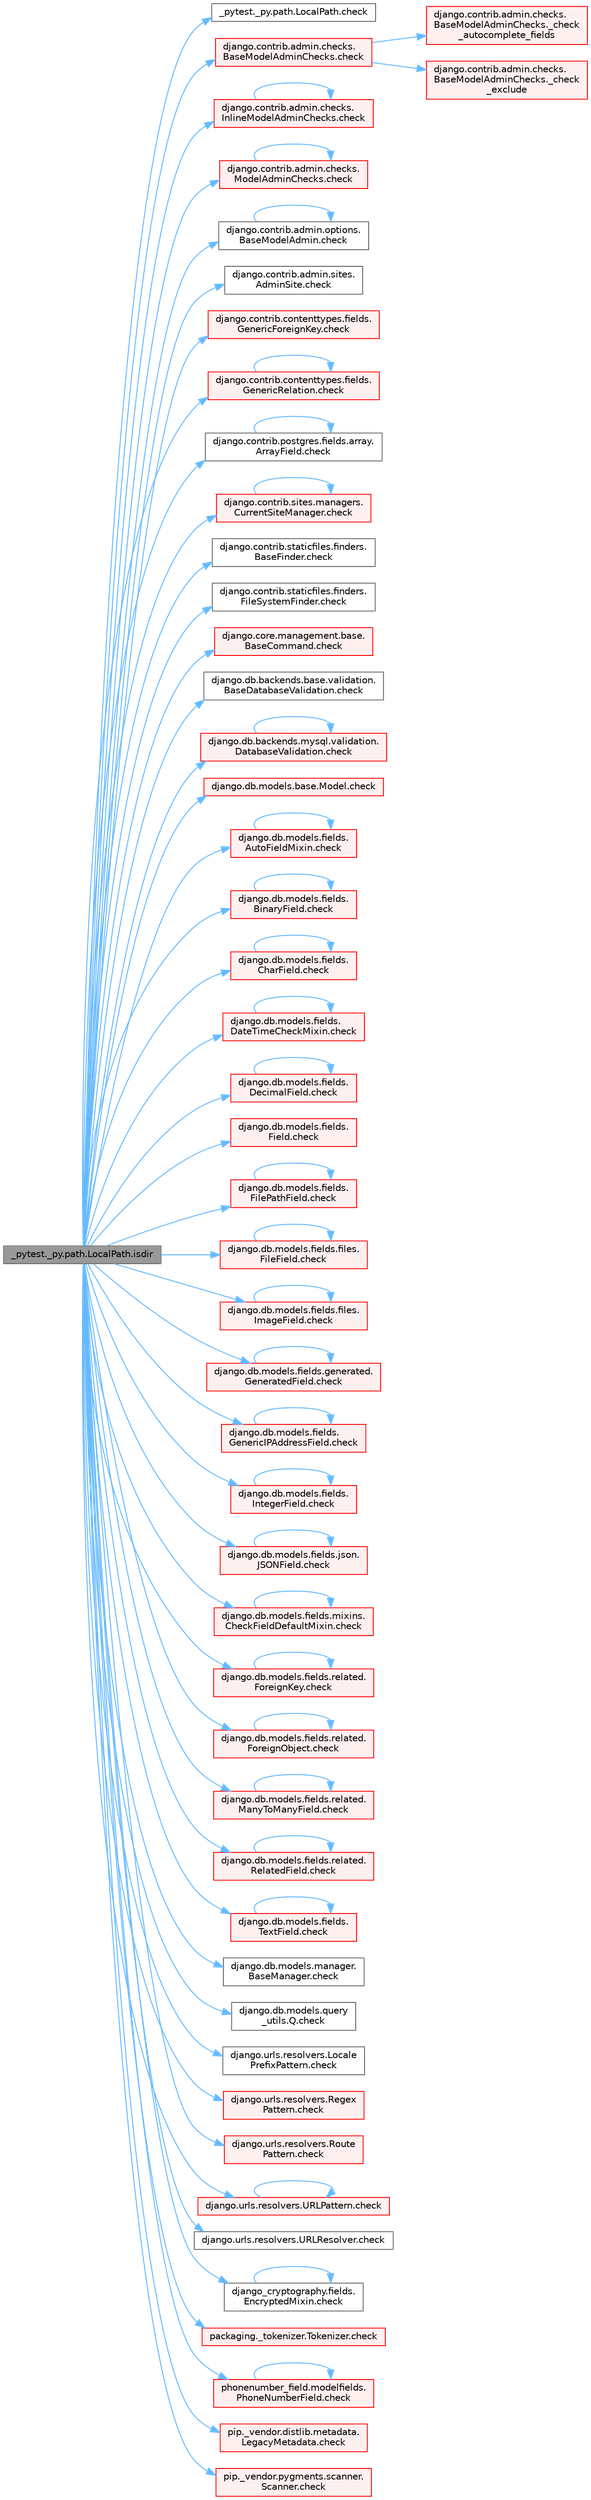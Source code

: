 digraph "_pytest._py.path.LocalPath.isdir"
{
 // LATEX_PDF_SIZE
  bgcolor="transparent";
  edge [fontname=Helvetica,fontsize=10,labelfontname=Helvetica,labelfontsize=10];
  node [fontname=Helvetica,fontsize=10,shape=box,height=0.2,width=0.4];
  rankdir="LR";
  Node1 [id="Node000001",label="_pytest._py.path.LocalPath.isdir",height=0.2,width=0.4,color="gray40", fillcolor="grey60", style="filled", fontcolor="black",tooltip=" "];
  Node1 -> Node2 [id="edge1_Node000001_Node000002",color="steelblue1",style="solid",tooltip=" "];
  Node2 [id="Node000002",label="_pytest._py.path.LocalPath.check",height=0.2,width=0.4,color="grey40", fillcolor="white", style="filled",URL="$class__pytest_1_1__py_1_1path_1_1_local_path.html#a4b987fb8998938ae4a5f4ed6aebf69ea",tooltip=" "];
  Node1 -> Node3 [id="edge2_Node000001_Node000003",color="steelblue1",style="solid",tooltip=" "];
  Node3 [id="Node000003",label="django.contrib.admin.checks.\lBaseModelAdminChecks.check",height=0.2,width=0.4,color="red", fillcolor="#FFF0F0", style="filled",URL="$classdjango_1_1contrib_1_1admin_1_1checks_1_1_base_model_admin_checks.html#a11595bf2b8d59e96fee553e518494d6d",tooltip=" "];
  Node3 -> Node4 [id="edge3_Node000003_Node000004",color="steelblue1",style="solid",tooltip=" "];
  Node4 [id="Node000004",label="django.contrib.admin.checks.\lBaseModelAdminChecks._check\l_autocomplete_fields",height=0.2,width=0.4,color="red", fillcolor="#FFF0F0", style="filled",URL="$classdjango_1_1contrib_1_1admin_1_1checks_1_1_base_model_admin_checks.html#aae28443fe76f9522cb186eb52a0535f4",tooltip=" "];
  Node3 -> Node8 [id="edge4_Node000003_Node000008",color="steelblue1",style="solid",tooltip=" "];
  Node8 [id="Node000008",label="django.contrib.admin.checks.\lBaseModelAdminChecks._check\l_exclude",height=0.2,width=0.4,color="red", fillcolor="#FFF0F0", style="filled",URL="$classdjango_1_1contrib_1_1admin_1_1checks_1_1_base_model_admin_checks.html#a7e568228221b7c8b6060525c1ffd5752",tooltip=" "];
  Node1 -> Node36 [id="edge5_Node000001_Node000036",color="steelblue1",style="solid",tooltip=" "];
  Node36 [id="Node000036",label="django.contrib.admin.checks.\lInlineModelAdminChecks.check",height=0.2,width=0.4,color="red", fillcolor="#FFF0F0", style="filled",URL="$classdjango_1_1contrib_1_1admin_1_1checks_1_1_inline_model_admin_checks.html#acdf096659f73e5facb970e774e61f7cc",tooltip=" "];
  Node36 -> Node36 [id="edge6_Node000036_Node000036",color="steelblue1",style="solid",tooltip=" "];
  Node1 -> Node45 [id="edge7_Node000001_Node000045",color="steelblue1",style="solid",tooltip=" "];
  Node45 [id="Node000045",label="django.contrib.admin.checks.\lModelAdminChecks.check",height=0.2,width=0.4,color="red", fillcolor="#FFF0F0", style="filled",URL="$classdjango_1_1contrib_1_1admin_1_1checks_1_1_model_admin_checks.html#afedbd9df38a2915eb0a5a9cea0731bc3",tooltip=" "];
  Node45 -> Node45 [id="edge8_Node000045_Node000045",color="steelblue1",style="solid",tooltip=" "];
  Node1 -> Node65 [id="edge9_Node000001_Node000065",color="steelblue1",style="solid",tooltip=" "];
  Node65 [id="Node000065",label="django.contrib.admin.options.\lBaseModelAdmin.check",height=0.2,width=0.4,color="grey40", fillcolor="white", style="filled",URL="$classdjango_1_1contrib_1_1admin_1_1options_1_1_base_model_admin.html#af32f399c528a3e552e7518976cc41a5b",tooltip=" "];
  Node65 -> Node65 [id="edge10_Node000065_Node000065",color="steelblue1",style="solid",tooltip=" "];
  Node1 -> Node66 [id="edge11_Node000001_Node000066",color="steelblue1",style="solid",tooltip=" "];
  Node66 [id="Node000066",label="django.contrib.admin.sites.\lAdminSite.check",height=0.2,width=0.4,color="grey40", fillcolor="white", style="filled",URL="$classdjango_1_1contrib_1_1admin_1_1sites_1_1_admin_site.html#aefedadd8ec4a978001a8182443f0a75e",tooltip=" "];
  Node1 -> Node67 [id="edge12_Node000001_Node000067",color="steelblue1",style="solid",tooltip=" "];
  Node67 [id="Node000067",label="django.contrib.contenttypes.fields.\lGenericForeignKey.check",height=0.2,width=0.4,color="red", fillcolor="#FFF0F0", style="filled",URL="$classdjango_1_1contrib_1_1contenttypes_1_1fields_1_1_generic_foreign_key.html#a825d4540a94bc23ef0ce2a03f4ddb7fc",tooltip=" "];
  Node1 -> Node780 [id="edge13_Node000001_Node000780",color="steelblue1",style="solid",tooltip=" "];
  Node780 [id="Node000780",label="django.contrib.contenttypes.fields.\lGenericRelation.check",height=0.2,width=0.4,color="red", fillcolor="#FFF0F0", style="filled",URL="$classdjango_1_1contrib_1_1contenttypes_1_1fields_1_1_generic_relation.html#a45d009ec3d4930825210c7ec1bc16cac",tooltip=" "];
  Node780 -> Node780 [id="edge14_Node000780_Node000780",color="steelblue1",style="solid",tooltip=" "];
  Node1 -> Node784 [id="edge15_Node000001_Node000784",color="steelblue1",style="solid",tooltip=" "];
  Node784 [id="Node000784",label="django.contrib.postgres.fields.array.\lArrayField.check",height=0.2,width=0.4,color="grey40", fillcolor="white", style="filled",URL="$classdjango_1_1contrib_1_1postgres_1_1fields_1_1array_1_1_array_field.html#a3bfc183c9c8aad5ba35799fd720e9105",tooltip=" "];
  Node784 -> Node784 [id="edge16_Node000784_Node000784",color="steelblue1",style="solid",tooltip=" "];
  Node1 -> Node785 [id="edge17_Node000001_Node000785",color="steelblue1",style="solid",tooltip=" "];
  Node785 [id="Node000785",label="django.contrib.sites.managers.\lCurrentSiteManager.check",height=0.2,width=0.4,color="red", fillcolor="#FFF0F0", style="filled",URL="$classdjango_1_1contrib_1_1sites_1_1managers_1_1_current_site_manager.html#a24104e33647bb4f4a78f9a3b6f815248",tooltip=" "];
  Node785 -> Node785 [id="edge18_Node000785_Node000785",color="steelblue1",style="solid",tooltip=" "];
  Node1 -> Node1474 [id="edge19_Node000001_Node001474",color="steelblue1",style="solid",tooltip=" "];
  Node1474 [id="Node001474",label="django.contrib.staticfiles.finders.\lBaseFinder.check",height=0.2,width=0.4,color="grey40", fillcolor="white", style="filled",URL="$classdjango_1_1contrib_1_1staticfiles_1_1finders_1_1_base_finder.html#ab92c4f7950eea18b75fdb93463b0d29d",tooltip=" "];
  Node1 -> Node1475 [id="edge20_Node000001_Node001475",color="steelblue1",style="solid",tooltip=" "];
  Node1475 [id="Node001475",label="django.contrib.staticfiles.finders.\lFileSystemFinder.check",height=0.2,width=0.4,color="grey40", fillcolor="white", style="filled",URL="$classdjango_1_1contrib_1_1staticfiles_1_1finders_1_1_file_system_finder.html#a709eac9ec46c5e67a0ba159b658dc15a",tooltip=" "];
  Node1 -> Node1476 [id="edge21_Node000001_Node001476",color="steelblue1",style="solid",tooltip=" "];
  Node1476 [id="Node001476",label="django.core.management.base.\lBaseCommand.check",height=0.2,width=0.4,color="red", fillcolor="#FFF0F0", style="filled",URL="$classdjango_1_1core_1_1management_1_1base_1_1_base_command.html#a0ff1b562b3f6e68600b828fce3cf09b6",tooltip=" "];
  Node1 -> Node1477 [id="edge22_Node000001_Node001477",color="steelblue1",style="solid",tooltip=" "];
  Node1477 [id="Node001477",label="django.db.backends.base.validation.\lBaseDatabaseValidation.check",height=0.2,width=0.4,color="grey40", fillcolor="white", style="filled",URL="$classdjango_1_1db_1_1backends_1_1base_1_1validation_1_1_base_database_validation.html#aba603612877c7a309dad634f434bf751",tooltip=" "];
  Node1 -> Node1478 [id="edge23_Node000001_Node001478",color="steelblue1",style="solid",tooltip=" "];
  Node1478 [id="Node001478",label="django.db.backends.mysql.validation.\lDatabaseValidation.check",height=0.2,width=0.4,color="red", fillcolor="#FFF0F0", style="filled",URL="$classdjango_1_1db_1_1backends_1_1mysql_1_1validation_1_1_database_validation.html#ae97ac90b3d18457f080c5eb1c0412d88",tooltip=" "];
  Node1478 -> Node1478 [id="edge24_Node001478_Node001478",color="steelblue1",style="solid",tooltip=" "];
  Node1 -> Node1480 [id="edge25_Node000001_Node001480",color="steelblue1",style="solid",tooltip=" "];
  Node1480 [id="Node001480",label="django.db.models.base.Model.check",height=0.2,width=0.4,color="red", fillcolor="#FFF0F0", style="filled",URL="$classdjango_1_1db_1_1models_1_1base_1_1_model.html#ab2d7ad77a925236e80619ead6c3d7f4b",tooltip=" "];
  Node1 -> Node1500 [id="edge26_Node000001_Node001500",color="steelblue1",style="solid",tooltip=" "];
  Node1500 [id="Node001500",label="django.db.models.fields.\lAutoFieldMixin.check",height=0.2,width=0.4,color="red", fillcolor="#FFF0F0", style="filled",URL="$classdjango_1_1db_1_1models_1_1fields_1_1_auto_field_mixin.html#a85eb07224cb0ac2d36fbd60bca546bef",tooltip=" "];
  Node1500 -> Node1500 [id="edge27_Node001500_Node001500",color="steelblue1",style="solid",tooltip=" "];
  Node1 -> Node1503 [id="edge28_Node000001_Node001503",color="steelblue1",style="solid",tooltip=" "];
  Node1503 [id="Node001503",label="django.db.models.fields.\lBinaryField.check",height=0.2,width=0.4,color="red", fillcolor="#FFF0F0", style="filled",URL="$classdjango_1_1db_1_1models_1_1fields_1_1_binary_field.html#a51c981fa6aa2a2e1d4efcfa766673646",tooltip=" "];
  Node1503 -> Node1503 [id="edge29_Node001503_Node001503",color="steelblue1",style="solid",tooltip=" "];
  Node1 -> Node1505 [id="edge30_Node000001_Node001505",color="steelblue1",style="solid",tooltip=" "];
  Node1505 [id="Node001505",label="django.db.models.fields.\lCharField.check",height=0.2,width=0.4,color="red", fillcolor="#FFF0F0", style="filled",URL="$classdjango_1_1db_1_1models_1_1fields_1_1_char_field.html#a0eb18a4df8ce40930eb724339c6441b0",tooltip=" "];
  Node1505 -> Node1505 [id="edge31_Node001505_Node001505",color="steelblue1",style="solid",tooltip=" "];
  Node1 -> Node1509 [id="edge32_Node000001_Node001509",color="steelblue1",style="solid",tooltip=" "];
  Node1509 [id="Node001509",label="django.db.models.fields.\lDateTimeCheckMixin.check",height=0.2,width=0.4,color="red", fillcolor="#FFF0F0", style="filled",URL="$classdjango_1_1db_1_1models_1_1fields_1_1_date_time_check_mixin.html#ab7287b8bf80b28f6f50dec25d9a67a3a",tooltip=" "];
  Node1509 -> Node1509 [id="edge33_Node001509_Node001509",color="steelblue1",style="solid",tooltip=" "];
  Node1 -> Node1519 [id="edge34_Node000001_Node001519",color="steelblue1",style="solid",tooltip=" "];
  Node1519 [id="Node001519",label="django.db.models.fields.\lDecimalField.check",height=0.2,width=0.4,color="red", fillcolor="#FFF0F0", style="filled",URL="$classdjango_1_1db_1_1models_1_1fields_1_1_decimal_field.html#ab3ffc1695661a8734c24c28af00b6069",tooltip=" "];
  Node1519 -> Node1519 [id="edge35_Node001519_Node001519",color="steelblue1",style="solid",tooltip=" "];
  Node1 -> Node1523 [id="edge36_Node000001_Node001523",color="steelblue1",style="solid",tooltip=" "];
  Node1523 [id="Node001523",label="django.db.models.fields.\lField.check",height=0.2,width=0.4,color="red", fillcolor="#FFF0F0", style="filled",URL="$classdjango_1_1db_1_1models_1_1fields_1_1_field.html#ad2ebd34e73f0b1ff16ba6b6f155633ac",tooltip=" "];
  Node1 -> Node1550 [id="edge37_Node000001_Node001550",color="steelblue1",style="solid",tooltip=" "];
  Node1550 [id="Node001550",label="django.db.models.fields.\lFilePathField.check",height=0.2,width=0.4,color="red", fillcolor="#FFF0F0", style="filled",URL="$classdjango_1_1db_1_1models_1_1fields_1_1_file_path_field.html#acc2e0785469b1e3140219b0c9a195afb",tooltip=" "];
  Node1550 -> Node1550 [id="edge38_Node001550_Node001550",color="steelblue1",style="solid",tooltip=" "];
  Node1 -> Node1552 [id="edge39_Node000001_Node001552",color="steelblue1",style="solid",tooltip=" "];
  Node1552 [id="Node001552",label="django.db.models.fields.files.\lFileField.check",height=0.2,width=0.4,color="red", fillcolor="#FFF0F0", style="filled",URL="$classdjango_1_1db_1_1models_1_1fields_1_1files_1_1_file_field.html#a8922e0bff68bd802386352a5fccd8a85",tooltip=" "];
  Node1552 -> Node1552 [id="edge40_Node001552_Node001552",color="steelblue1",style="solid",tooltip=" "];
  Node1 -> Node1554 [id="edge41_Node000001_Node001554",color="steelblue1",style="solid",tooltip=" "];
  Node1554 [id="Node001554",label="django.db.models.fields.files.\lImageField.check",height=0.2,width=0.4,color="red", fillcolor="#FFF0F0", style="filled",URL="$classdjango_1_1db_1_1models_1_1fields_1_1files_1_1_image_field.html#a6e057f35358dcae72cbc468e58477f82",tooltip=" "];
  Node1554 -> Node1554 [id="edge42_Node001554_Node001554",color="steelblue1",style="solid",tooltip=" "];
  Node1 -> Node1556 [id="edge43_Node000001_Node001556",color="steelblue1",style="solid",tooltip=" "];
  Node1556 [id="Node001556",label="django.db.models.fields.generated.\lGeneratedField.check",height=0.2,width=0.4,color="red", fillcolor="#FFF0F0", style="filled",URL="$classdjango_1_1db_1_1models_1_1fields_1_1generated_1_1_generated_field.html#a17dcd0f6d6580cb5f6417d8730312ad6",tooltip=" "];
  Node1556 -> Node1556 [id="edge44_Node001556_Node001556",color="steelblue1",style="solid",tooltip=" "];
  Node1 -> Node1563 [id="edge45_Node000001_Node001563",color="steelblue1",style="solid",tooltip=" "];
  Node1563 [id="Node001563",label="django.db.models.fields.\lGenericIPAddressField.check",height=0.2,width=0.4,color="red", fillcolor="#FFF0F0", style="filled",URL="$classdjango_1_1db_1_1models_1_1fields_1_1_generic_i_p_address_field.html#af73879f6f7868b661fe27d031849cbfb",tooltip=" "];
  Node1563 -> Node1563 [id="edge46_Node001563_Node001563",color="steelblue1",style="solid",tooltip=" "];
  Node1 -> Node1565 [id="edge47_Node000001_Node001565",color="steelblue1",style="solid",tooltip=" "];
  Node1565 [id="Node001565",label="django.db.models.fields.\lIntegerField.check",height=0.2,width=0.4,color="red", fillcolor="#FFF0F0", style="filled",URL="$classdjango_1_1db_1_1models_1_1fields_1_1_integer_field.html#a5e5ba3fdfa77ed60312a7d653c18646c",tooltip=" "];
  Node1565 -> Node1565 [id="edge48_Node001565_Node001565",color="steelblue1",style="solid",tooltip=" "];
  Node1 -> Node1567 [id="edge49_Node000001_Node001567",color="steelblue1",style="solid",tooltip=" "];
  Node1567 [id="Node001567",label="django.db.models.fields.json.\lJSONField.check",height=0.2,width=0.4,color="red", fillcolor="#FFF0F0", style="filled",URL="$classdjango_1_1db_1_1models_1_1fields_1_1json_1_1_j_s_o_n_field.html#a3e212f8702c9959a9043f962509472b4",tooltip=" "];
  Node1567 -> Node1567 [id="edge50_Node001567_Node001567",color="steelblue1",style="solid",tooltip=" "];
  Node1 -> Node1568 [id="edge51_Node000001_Node001568",color="steelblue1",style="solid",tooltip=" "];
  Node1568 [id="Node001568",label="django.db.models.fields.mixins.\lCheckFieldDefaultMixin.check",height=0.2,width=0.4,color="red", fillcolor="#FFF0F0", style="filled",URL="$classdjango_1_1db_1_1models_1_1fields_1_1mixins_1_1_check_field_default_mixin.html#a60e678d87f918980b2665c9586ac6e30",tooltip=" "];
  Node1568 -> Node1568 [id="edge52_Node001568_Node001568",color="steelblue1",style="solid",tooltip=" "];
  Node1 -> Node1570 [id="edge53_Node000001_Node001570",color="steelblue1",style="solid",tooltip=" "];
  Node1570 [id="Node001570",label="django.db.models.fields.related.\lForeignKey.check",height=0.2,width=0.4,color="red", fillcolor="#FFF0F0", style="filled",URL="$classdjango_1_1db_1_1models_1_1fields_1_1related_1_1_foreign_key.html#a4f1f9779dfed8a2ecc2ef8e7c763ac2e",tooltip=" "];
  Node1570 -> Node1570 [id="edge54_Node001570_Node001570",color="steelblue1",style="solid",tooltip=" "];
  Node1 -> Node1576 [id="edge55_Node000001_Node001576",color="steelblue1",style="solid",tooltip=" "];
  Node1576 [id="Node001576",label="django.db.models.fields.related.\lForeignObject.check",height=0.2,width=0.4,color="red", fillcolor="#FFF0F0", style="filled",URL="$classdjango_1_1db_1_1models_1_1fields_1_1related_1_1_foreign_object.html#a3f86b34db6a0c837940fd06a738f8874",tooltip=" "];
  Node1576 -> Node1576 [id="edge56_Node001576_Node001576",color="steelblue1",style="solid",tooltip=" "];
  Node1 -> Node1584 [id="edge57_Node000001_Node001584",color="steelblue1",style="solid",tooltip=" "];
  Node1584 [id="Node001584",label="django.db.models.fields.related.\lManyToManyField.check",height=0.2,width=0.4,color="red", fillcolor="#FFF0F0", style="filled",URL="$classdjango_1_1db_1_1models_1_1fields_1_1related_1_1_many_to_many_field.html#a27fb55abc0248b438349aaff84762a70",tooltip=" "];
  Node1584 -> Node1584 [id="edge58_Node001584_Node001584",color="steelblue1",style="solid",tooltip=" "];
  Node1 -> Node1588 [id="edge59_Node000001_Node001588",color="steelblue1",style="solid",tooltip=" "];
  Node1588 [id="Node001588",label="django.db.models.fields.related.\lRelatedField.check",height=0.2,width=0.4,color="red", fillcolor="#FFF0F0", style="filled",URL="$classdjango_1_1db_1_1models_1_1fields_1_1related_1_1_related_field.html#a0a6b770cf843d11a02a7eb2ed80bc434",tooltip=" "];
  Node1588 -> Node1588 [id="edge60_Node001588_Node001588",color="steelblue1",style="solid",tooltip=" "];
  Node1 -> Node1595 [id="edge61_Node000001_Node001595",color="steelblue1",style="solid",tooltip=" "];
  Node1595 [id="Node001595",label="django.db.models.fields.\lTextField.check",height=0.2,width=0.4,color="red", fillcolor="#FFF0F0", style="filled",URL="$classdjango_1_1db_1_1models_1_1fields_1_1_text_field.html#abe02a845bc6d9a80ecb48a81aa75eab2",tooltip=" "];
  Node1595 -> Node1595 [id="edge62_Node001595_Node001595",color="steelblue1",style="solid",tooltip=" "];
  Node1 -> Node1596 [id="edge63_Node000001_Node001596",color="steelblue1",style="solid",tooltip=" "];
  Node1596 [id="Node001596",label="django.db.models.manager.\lBaseManager.check",height=0.2,width=0.4,color="grey40", fillcolor="white", style="filled",URL="$classdjango_1_1db_1_1models_1_1manager_1_1_base_manager.html#a75e1657d2a4fa327ea1abadb6fd8fecc",tooltip=" "];
  Node1 -> Node1597 [id="edge64_Node000001_Node001597",color="steelblue1",style="solid",tooltip=" "];
  Node1597 [id="Node001597",label="django.db.models.query\l_utils.Q.check",height=0.2,width=0.4,color="grey40", fillcolor="white", style="filled",URL="$classdjango_1_1db_1_1models_1_1query__utils_1_1_q.html#a4636baa2ce17e41774ff3dbc101b8282",tooltip=" "];
  Node1 -> Node1598 [id="edge65_Node000001_Node001598",color="steelblue1",style="solid",tooltip=" "];
  Node1598 [id="Node001598",label="django.urls.resolvers.Locale\lPrefixPattern.check",height=0.2,width=0.4,color="grey40", fillcolor="white", style="filled",URL="$classdjango_1_1urls_1_1resolvers_1_1_locale_prefix_pattern.html#a06418738c03259aa6002067b414f0a88",tooltip=" "];
  Node1 -> Node1599 [id="edge66_Node000001_Node001599",color="steelblue1",style="solid",tooltip=" "];
  Node1599 [id="Node001599",label="django.urls.resolvers.Regex\lPattern.check",height=0.2,width=0.4,color="red", fillcolor="#FFF0F0", style="filled",URL="$classdjango_1_1urls_1_1resolvers_1_1_regex_pattern.html#a4fb074a83e87154e285b43ad16965c9d",tooltip=" "];
  Node1 -> Node2291 [id="edge67_Node000001_Node002291",color="steelblue1",style="solid",tooltip=" "];
  Node2291 [id="Node002291",label="django.urls.resolvers.Route\lPattern.check",height=0.2,width=0.4,color="red", fillcolor="#FFF0F0", style="filled",URL="$classdjango_1_1urls_1_1resolvers_1_1_route_pattern.html#a4445d301d14d0624b8cba76ba19cdc4b",tooltip=" "];
  Node1 -> Node2304 [id="edge68_Node000001_Node002304",color="steelblue1",style="solid",tooltip=" "];
  Node2304 [id="Node002304",label="django.urls.resolvers.URLPattern.check",height=0.2,width=0.4,color="red", fillcolor="#FFF0F0", style="filled",URL="$classdjango_1_1urls_1_1resolvers_1_1_u_r_l_pattern.html#a4d4705923e8b068322a7a15f12eaf4aa",tooltip=" "];
  Node2304 -> Node2304 [id="edge69_Node002304_Node002304",color="steelblue1",style="solid",tooltip=" "];
  Node1 -> Node2307 [id="edge70_Node000001_Node002307",color="steelblue1",style="solid",tooltip=" "];
  Node2307 [id="Node002307",label="django.urls.resolvers.URLResolver.check",height=0.2,width=0.4,color="grey40", fillcolor="white", style="filled",URL="$classdjango_1_1urls_1_1resolvers_1_1_u_r_l_resolver.html#ab0c33dbdff04531eb2b71f1115269b0f",tooltip=" "];
  Node1 -> Node2308 [id="edge71_Node000001_Node002308",color="steelblue1",style="solid",tooltip=" "];
  Node2308 [id="Node002308",label="django_cryptography.fields.\lEncryptedMixin.check",height=0.2,width=0.4,color="grey40", fillcolor="white", style="filled",URL="$classdjango__cryptography_1_1fields_1_1_encrypted_mixin.html#a219e223264de8166159246d82955b0c9",tooltip=" "];
  Node2308 -> Node2308 [id="edge72_Node002308_Node002308",color="steelblue1",style="solid",tooltip=" "];
  Node1 -> Node2309 [id="edge73_Node000001_Node002309",color="steelblue1",style="solid",tooltip=" "];
  Node2309 [id="Node002309",label="packaging._tokenizer.Tokenizer.check",height=0.2,width=0.4,color="red", fillcolor="#FFF0F0", style="filled",URL="$classpackaging_1_1__tokenizer_1_1_tokenizer.html#a6c4529c0615ee80330bf28db87789ab6",tooltip=" "];
  Node1 -> Node2310 [id="edge74_Node000001_Node002310",color="steelblue1",style="solid",tooltip=" "];
  Node2310 [id="Node002310",label="phonenumber_field.modelfields.\lPhoneNumberField.check",height=0.2,width=0.4,color="red", fillcolor="#FFF0F0", style="filled",URL="$classphonenumber__field_1_1modelfields_1_1_phone_number_field.html#a0f2d047d51bc0003090ca57a3f024ab4",tooltip=" "];
  Node2310 -> Node2310 [id="edge75_Node002310_Node002310",color="steelblue1",style="solid",tooltip=" "];
  Node1 -> Node2312 [id="edge76_Node000001_Node002312",color="steelblue1",style="solid",tooltip=" "];
  Node2312 [id="Node002312",label="pip._vendor.distlib.metadata.\lLegacyMetadata.check",height=0.2,width=0.4,color="red", fillcolor="#FFF0F0", style="filled",URL="$classpip_1_1__vendor_1_1distlib_1_1metadata_1_1_legacy_metadata.html#a9f3d75961911af2473c8092d354b3d85",tooltip=" "];
  Node1 -> Node2315 [id="edge77_Node000001_Node002315",color="steelblue1",style="solid",tooltip=" "];
  Node2315 [id="Node002315",label="pip._vendor.pygments.scanner.\lScanner.check",height=0.2,width=0.4,color="red", fillcolor="#FFF0F0", style="filled",URL="$classpip_1_1__vendor_1_1pygments_1_1scanner_1_1_scanner.html#a40f26bfe3c57607db66676e8a797a62b",tooltip=" "];
}
